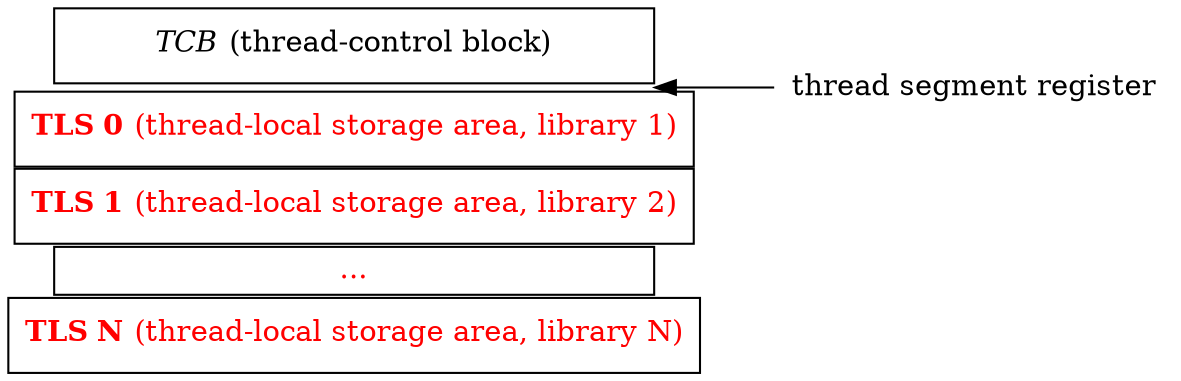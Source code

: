 strict digraph {
	nodesep=0;
	rankdir=LR;
	node [shape=box];
	node [width=4];

	tlsn [label=<<b>TLS N</b> (thread-local storage area, library N)>, fontcolor=red];
	tls [label="...", fontcolor=red, height=0.25];
	tls2 [label=<<b>TLS 1</b> (thread-local storage area, library 2)>, fontcolor=red];
	tls1 [label=<<b>TLS 0</b> (thread-local storage area, library 1)>, fontcolor=red];
	zero [shape=none, height=0, label=""];
	tcb [label=<<i>TCB</i> (thread-control block)>];

	0 [shape=none, width=default, label="thread segment register"];
	zero -> 0 [dir=back];
}
